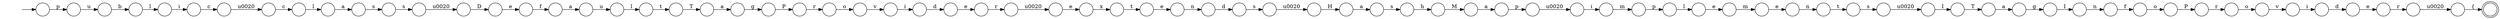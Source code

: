 digraph Automaton {
  rankdir = LR;
  0 [shape=circle,label=""];
  0 -> 19 [label="P"]
  1 [shape=circle,label=""];
  1 -> 52 [label="\u0020"]
  2 [shape=circle,label=""];
  2 -> 50 [label="I"]
  3 [shape=circle,label=""];
  3 -> 36 [label="a"]
  4 [shape=circle,label=""];
  4 -> 48 [label="s"]
  5 [shape=circle,label=""];
  5 -> 72 [label="i"]
  6 [shape=circle,label=""];
  6 -> 5 [label="v"]
  7 [shape=circle,label=""];
  7 -> 0 [label="g"]
  8 [shape=circle,label=""];
  8 -> 13 [label="r"]
  9 [shape=circle,label=""];
  9 -> 16 [label="e"]
  10 [shape=circle,label=""];
  10 -> 57 [label="c"]
  11 [shape=circle,label=""];
  11 -> 61 [label="I"]
  12 [shape=circle,label=""];
  12 -> 24 [label="c"]
  13 [shape=circle,label=""];
  13 -> 77 [label="\u0020"]
  14 [shape=circle,label=""];
  14 -> 55 [label="u"]
  15 [shape=circle,label=""];
  15 -> 28 [label="H"]
  16 [shape=circle,label=""];
  16 -> 64 [label="n"]
  17 [shape=circle,label=""];
  17 -> 25 [label="e"]
  18 [shape=circle,label=""];
  18 -> 8 [label="e"]
  19 [shape=circle,label=""];
  19 -> 54 [label="r"]
  20 [shape=circle,label=""];
  20 -> 67 [label="l"]
  21 [shape=circle,label=""];
  21 -> 53 [label="M"]
  22 [shape=circle,label=""];
  22 -> 49 [label="o"]
  23 [shape=circle,label=""];
  23 -> 70 [label="l"]
  24 [shape=circle,label=""];
  24 -> 10 [label="\u0020"]
  25 [shape=circle,label=""];
  25 -> 41 [label="f"]
  26 [shape=circle,label=""];
  26 -> 66 [label="e"]
  27 [shape=circle,label=""];
  27 -> 42 [label="e"]
  28 [shape=circle,label=""];
  28 -> 45 [label="a"]
  29 [shape=circle,label=""];
  29 -> 26 [label="l"]
  30 [shape=circle,label=""];
  30 -> 68 [label="s"]
  31 [shape=circle,label=""];
  31 -> 22 [label="f"]
  32 [shape=circle,label=""];
  32 -> 62 [label="T"]
  33 [shape=circle,label=""];
  33 -> 2 [label="\u0020"]
  34 [shape=circle,label=""];
  34 -> 29 [label="p"]
  35 [shape=circle,label=""];
  35 -> 34 [label="m"]
  36 [shape=circle,label=""];
  36 -> 11 [label="g"]
  37 [shape=circle,label=""];
  37 -> 4 [label="s"]
  38 [shape=doublecircle,label=""];
  39 [shape=circle,label=""];
  39 -> 6 [label="o"]
  40 [shape=circle,label=""];
  40 -> 33 [label="s"]
  41 [shape=circle,label=""];
  41 -> 44 [label="a"]
  42 [shape=circle,label=""];
  42 -> 46 [label="r"]
  43 [shape=circle,label=""];
  43 -> 21 [label="h"]
  44 [shape=circle,label=""];
  44 -> 20 [label="u"]
  45 [shape=circle,label=""];
  45 -> 43 [label="s"]
  46 [shape=circle,label=""];
  46 -> 58 [label="\u0020"]
  47 [shape=circle,label=""];
  47 -> 76 [label="e"]
  48 [shape=circle,label=""];
  48 -> 56 [label="\u0020"]
  49 [shape=circle,label=""];
  49 -> 74 [label="P"]
  50 [shape=circle,label=""];
  50 -> 3 [label="T"]
  51 [shape=circle,label=""];
  51 -> 40 [label="t"]
  52 [shape=circle,label=""];
  52 -> 35 [label="i"]
  53 [shape=circle,label=""];
  53 -> 69 [label="a"]
  54 [shape=circle,label=""];
  54 -> 60 [label="o"]
  55 [shape=circle,label=""];
  55 -> 23 [label="b"]
  56 [shape=circle,label=""];
  56 -> 17 [label="D"]
  57 [shape=circle,label=""];
  57 -> 59 [label="l"]
  58 [shape=circle,label=""];
  58 -> 38 [label="{"]
  59 [shape=circle,label=""];
  59 -> 37 [label="a"]
  60 [shape=circle,label=""];
  60 -> 73 [label="v"]
  61 [shape=circle,label=""];
  61 -> 31 [label="n"]
  62 [shape=circle,label=""];
  62 -> 7 [label="a"]
  63 [shape=circle,label=""];
  63 -> 9 [label="t"]
  64 [shape=circle,label=""];
  64 -> 30 [label="d"]
  65 [shape=circle,label=""];
  initial [shape=plaintext,label=""];
  initial -> 65
  65 -> 14 [label="p"]
  66 [shape=circle,label=""];
  66 -> 47 [label="m"]
  67 [shape=circle,label=""];
  67 -> 32 [label="t"]
  68 [shape=circle,label=""];
  68 -> 15 [label="\u0020"]
  69 [shape=circle,label=""];
  69 -> 1 [label="p"]
  70 [shape=circle,label=""];
  70 -> 12 [label="i"]
  71 [shape=circle,label=""];
  71 -> 63 [label="x"]
  72 [shape=circle,label=""];
  72 -> 27 [label="d"]
  73 [shape=circle,label=""];
  73 -> 75 [label="i"]
  74 [shape=circle,label=""];
  74 -> 39 [label="r"]
  75 [shape=circle,label=""];
  75 -> 18 [label="d"]
  76 [shape=circle,label=""];
  76 -> 51 [label="n"]
  77 [shape=circle,label=""];
  77 -> 71 [label="e"]
}
